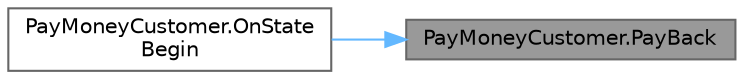 digraph "PayMoneyCustomer.PayBack"
{
 // LATEX_PDF_SIZE
  bgcolor="transparent";
  edge [fontname=Helvetica,fontsize=10,labelfontname=Helvetica,labelfontsize=10];
  node [fontname=Helvetica,fontsize=10,shape=box,height=0.2,width=0.4];
  rankdir="RL";
  Node1 [id="Node000001",label="PayMoneyCustomer.PayBack",height=0.2,width=0.4,color="gray40", fillcolor="grey60", style="filled", fontcolor="black",tooltip="食い逃げ失敗時にお金を払う処理"];
  Node1 -> Node2 [id="edge1_Node000001_Node000002",dir="back",color="steelblue1",style="solid",tooltip=" "];
  Node2 [id="Node000002",label="PayMoneyCustomer.OnState\lBegin",height=0.2,width=0.4,color="grey40", fillcolor="white", style="filled",URL="$class_pay_money_customer.html#ab7d2e89ce8dfb5bc891a9ee63ee467e0",tooltip=" "];
}
